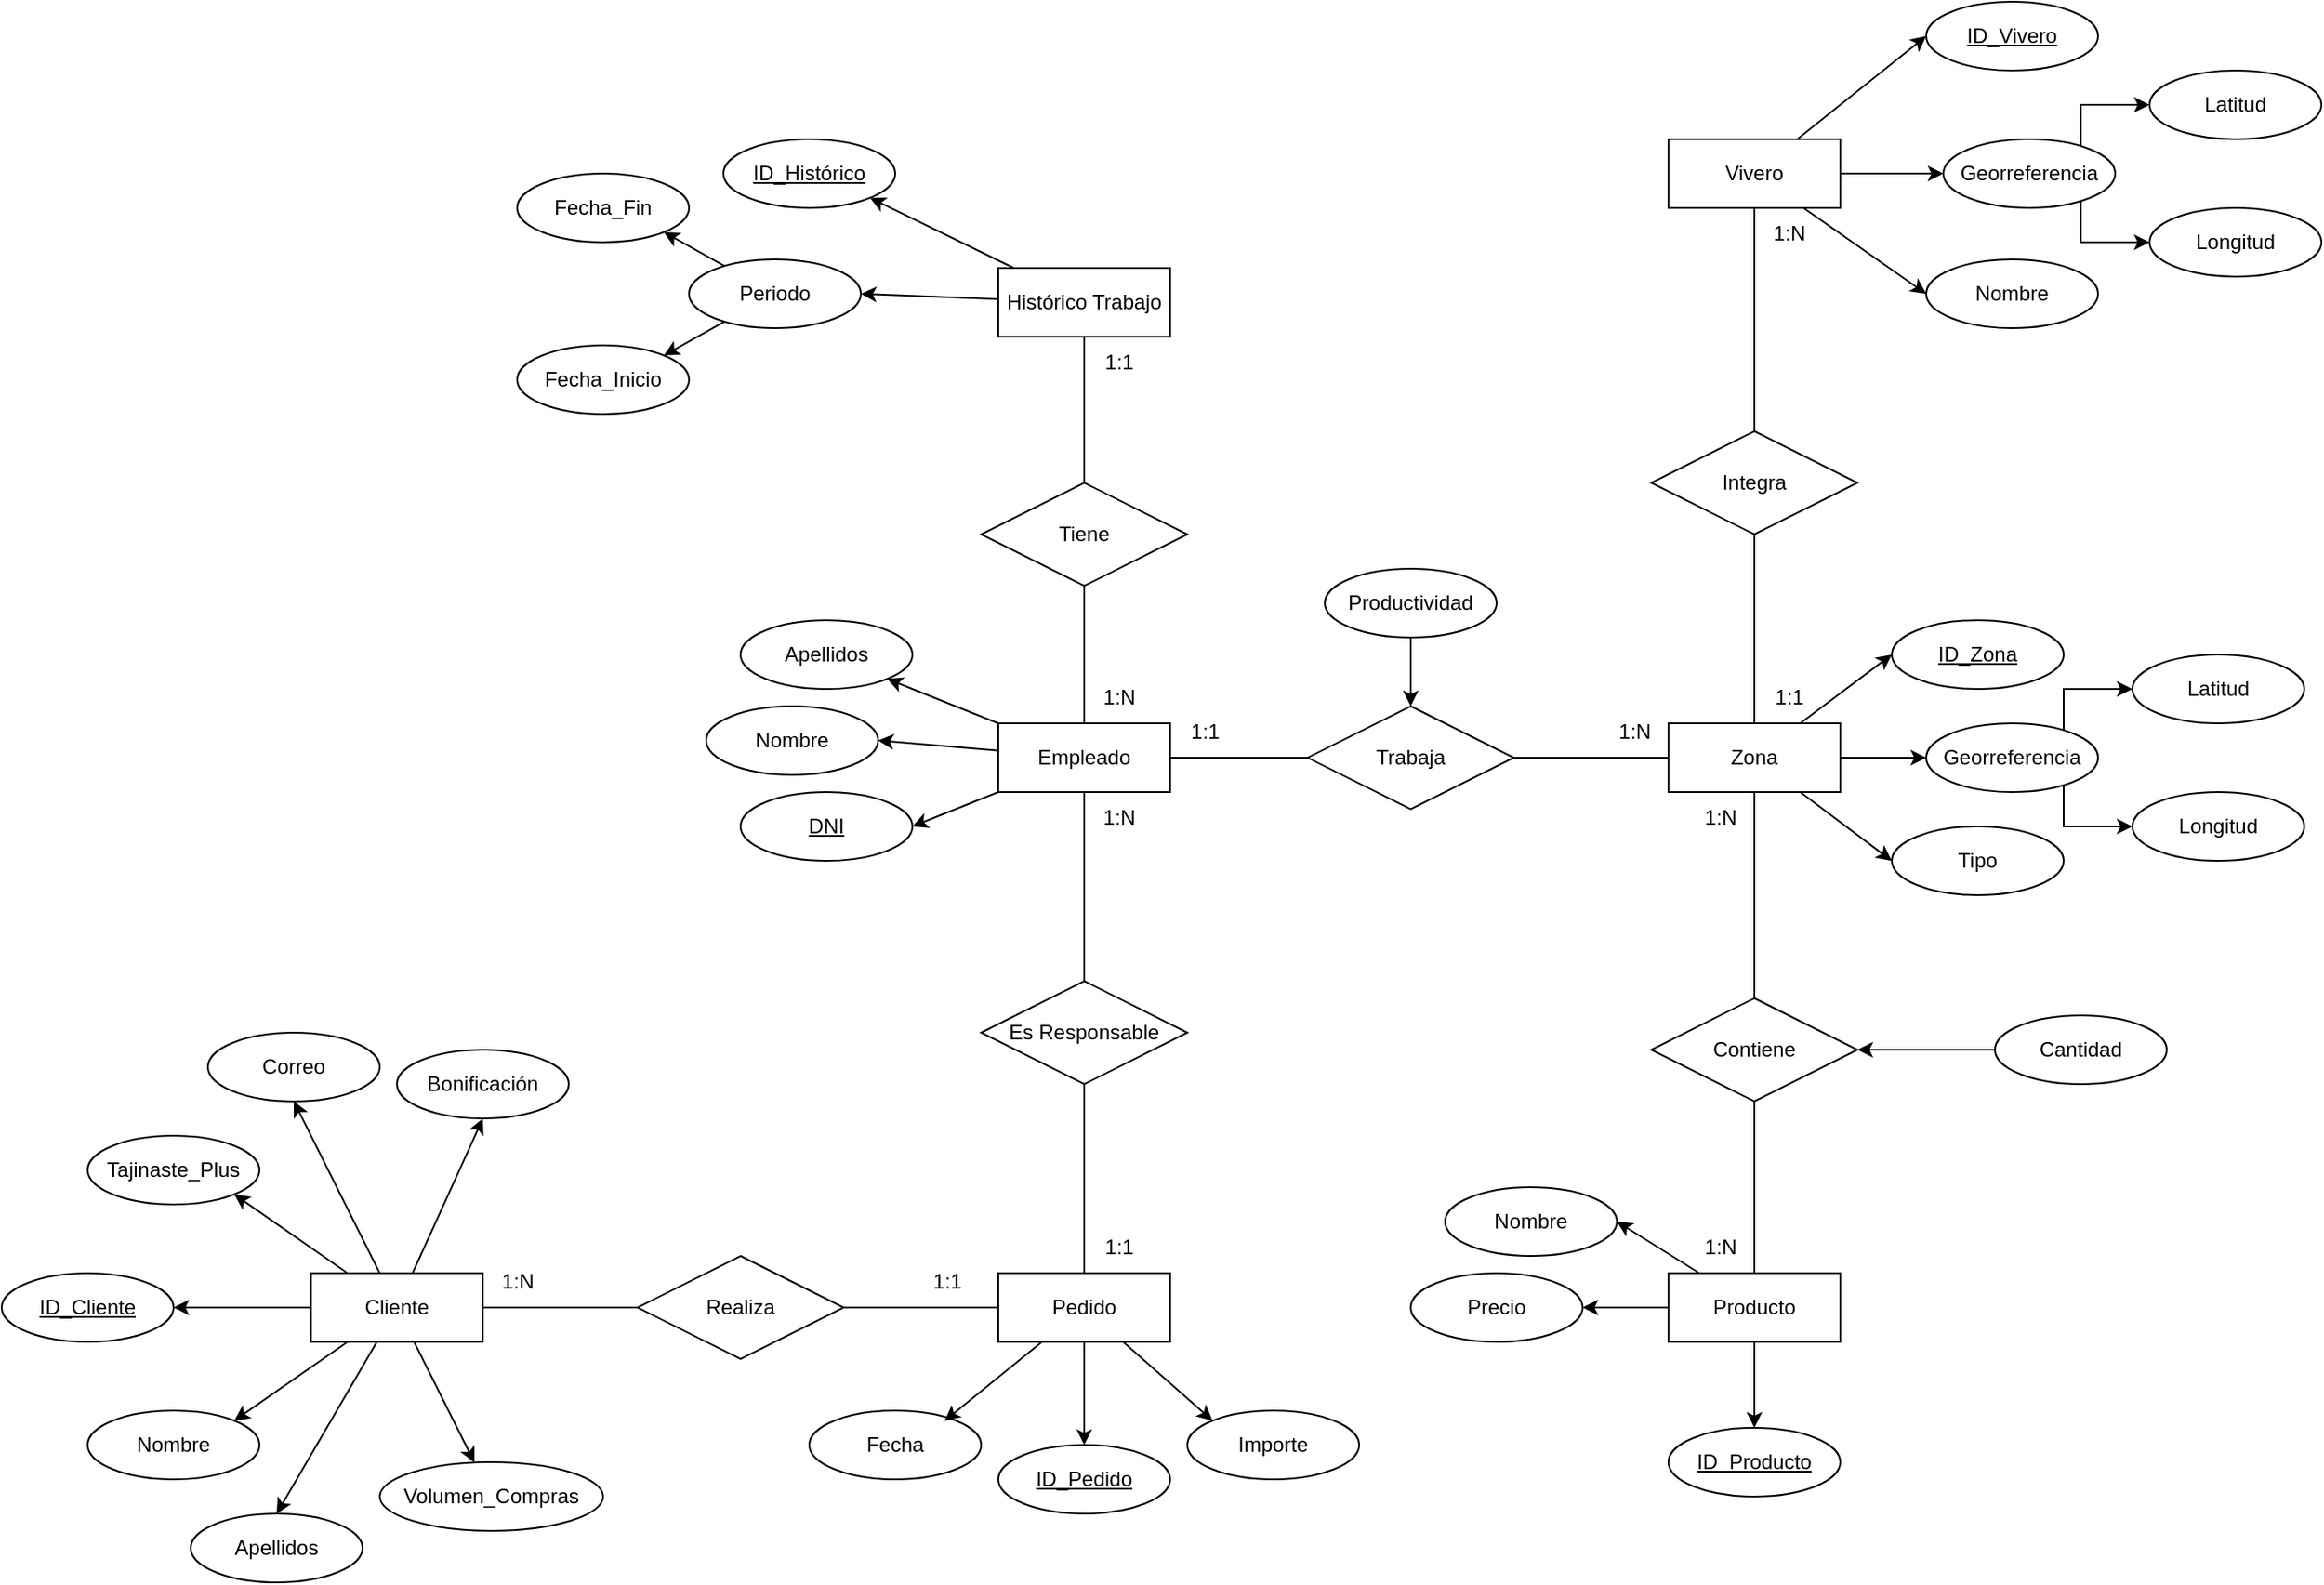 <mxfile version="21.3.2" type="device">
  <diagram id="R2lEEEUBdFMjLlhIrx00" name="Page-1">
    <mxGraphModel dx="2899" dy="2220" grid="1" gridSize="10" guides="1" tooltips="1" connect="1" arrows="1" fold="1" page="1" pageScale="1" pageWidth="850" pageHeight="1100" math="0" shadow="0" extFonts="Permanent Marker^https://fonts.googleapis.com/css?family=Permanent+Marker">
      <root>
        <mxCell id="0" />
        <mxCell id="1" parent="0" />
        <mxCell id="kAXP0Ffc1V2yjHQ4sSlX-63" style="edgeStyle=orthogonalEdgeStyle;rounded=0;orthogonalLoop=1;jettySize=auto;html=1;" parent="1" source="kAXP0Ffc1V2yjHQ4sSlX-50" target="kAXP0Ffc1V2yjHQ4sSlX-62" edge="1">
          <mxGeometry relative="1" as="geometry" />
        </mxCell>
        <mxCell id="kAXP0Ffc1V2yjHQ4sSlX-76" style="edgeStyle=none;rounded=0;orthogonalLoop=1;jettySize=auto;html=1;entryX=0;entryY=0.5;entryDx=0;entryDy=0;" parent="1" source="kAXP0Ffc1V2yjHQ4sSlX-50" target="kAXP0Ffc1V2yjHQ4sSlX-75" edge="1">
          <mxGeometry relative="1" as="geometry" />
        </mxCell>
        <mxCell id="kAXP0Ffc1V2yjHQ4sSlX-93" style="edgeStyle=none;rounded=0;orthogonalLoop=1;jettySize=auto;html=1;entryX=0.5;entryY=0;entryDx=0;entryDy=0;endArrow=none;endFill=0;" parent="1" source="kAXP0Ffc1V2yjHQ4sSlX-50" target="kAXP0Ffc1V2yjHQ4sSlX-82" edge="1">
          <mxGeometry relative="1" as="geometry" />
        </mxCell>
        <mxCell id="kAXP0Ffc1V2yjHQ4sSlX-98" style="edgeStyle=none;rounded=0;orthogonalLoop=1;jettySize=auto;html=1;entryX=0;entryY=0.5;entryDx=0;entryDy=0;" parent="1" source="kAXP0Ffc1V2yjHQ4sSlX-50" target="kAXP0Ffc1V2yjHQ4sSlX-97" edge="1">
          <mxGeometry relative="1" as="geometry" />
        </mxCell>
        <mxCell id="kAXP0Ffc1V2yjHQ4sSlX-50" value="Vivero" style="whiteSpace=wrap;html=1;align=center;" parent="1" vertex="1">
          <mxGeometry x="540" y="-140" width="100" height="40" as="geometry" />
        </mxCell>
        <mxCell id="kAXP0Ffc1V2yjHQ4sSlX-66" style="edgeStyle=orthogonalEdgeStyle;rounded=0;orthogonalLoop=1;jettySize=auto;html=1;entryX=0;entryY=0.5;entryDx=0;entryDy=0;" parent="1" source="kAXP0Ffc1V2yjHQ4sSlX-62" target="kAXP0Ffc1V2yjHQ4sSlX-65" edge="1">
          <mxGeometry relative="1" as="geometry">
            <Array as="points">
              <mxPoint x="780" y="-160" />
            </Array>
          </mxGeometry>
        </mxCell>
        <mxCell id="kAXP0Ffc1V2yjHQ4sSlX-67" style="edgeStyle=orthogonalEdgeStyle;rounded=0;orthogonalLoop=1;jettySize=auto;html=1;entryX=0;entryY=0.5;entryDx=0;entryDy=0;" parent="1" source="kAXP0Ffc1V2yjHQ4sSlX-62" target="kAXP0Ffc1V2yjHQ4sSlX-64" edge="1">
          <mxGeometry relative="1" as="geometry">
            <Array as="points">
              <mxPoint x="780" y="-80" />
            </Array>
          </mxGeometry>
        </mxCell>
        <mxCell id="kAXP0Ffc1V2yjHQ4sSlX-62" value="Georreferencia" style="ellipse;whiteSpace=wrap;html=1;align=center;" parent="1" vertex="1">
          <mxGeometry x="700" y="-140" width="100" height="40" as="geometry" />
        </mxCell>
        <mxCell id="kAXP0Ffc1V2yjHQ4sSlX-64" value="Longitud" style="ellipse;whiteSpace=wrap;html=1;align=center;" parent="1" vertex="1">
          <mxGeometry x="820" y="-100" width="100" height="40" as="geometry" />
        </mxCell>
        <mxCell id="kAXP0Ffc1V2yjHQ4sSlX-65" value="Latitud" style="ellipse;whiteSpace=wrap;html=1;align=center;" parent="1" vertex="1">
          <mxGeometry x="820" y="-180" width="100" height="40" as="geometry" />
        </mxCell>
        <mxCell id="kAXP0Ffc1V2yjHQ4sSlX-75" value="ID_Vivero" style="ellipse;whiteSpace=wrap;html=1;align=center;fontStyle=4;" parent="1" vertex="1">
          <mxGeometry x="690" y="-220" width="100" height="40" as="geometry" />
        </mxCell>
        <mxCell id="kAXP0Ffc1V2yjHQ4sSlX-159" style="edgeStyle=none;rounded=0;orthogonalLoop=1;jettySize=auto;html=1;entryX=1;entryY=0.5;entryDx=0;entryDy=0;" parent="1" source="kAXP0Ffc1V2yjHQ4sSlX-78" target="kAXP0Ffc1V2yjHQ4sSlX-158" edge="1">
          <mxGeometry relative="1" as="geometry" />
        </mxCell>
        <mxCell id="kAXP0Ffc1V2yjHQ4sSlX-160" style="edgeStyle=none;rounded=0;orthogonalLoop=1;jettySize=auto;html=1;entryX=1;entryY=0.5;entryDx=0;entryDy=0;" parent="1" source="kAXP0Ffc1V2yjHQ4sSlX-78" target="kAXP0Ffc1V2yjHQ4sSlX-157" edge="1">
          <mxGeometry relative="1" as="geometry" />
        </mxCell>
        <mxCell id="kAXP0Ffc1V2yjHQ4sSlX-169" style="edgeStyle=none;rounded=0;orthogonalLoop=1;jettySize=auto;html=1;entryX=0.5;entryY=0;entryDx=0;entryDy=0;exitX=0.5;exitY=0;exitDx=0;exitDy=0;" parent="1" source="kAXP0Ffc1V2yjHQ4sSlX-78" target="kAXP0Ffc1V2yjHQ4sSlX-79" edge="1">
          <mxGeometry relative="1" as="geometry" />
        </mxCell>
        <mxCell id="kAXP0Ffc1V2yjHQ4sSlX-170" style="edgeStyle=none;rounded=0;orthogonalLoop=1;jettySize=auto;html=1;entryX=0.5;entryY=1;entryDx=0;entryDy=0;endArrow=none;endFill=0;" parent="1" source="kAXP0Ffc1V2yjHQ4sSlX-78" target="kAXP0Ffc1V2yjHQ4sSlX-101" edge="1">
          <mxGeometry relative="1" as="geometry" />
        </mxCell>
        <mxCell id="kAXP0Ffc1V2yjHQ4sSlX-78" value="Producto" style="whiteSpace=wrap;html=1;align=center;" parent="1" vertex="1">
          <mxGeometry x="540" y="520" width="100" height="40" as="geometry" />
        </mxCell>
        <mxCell id="kAXP0Ffc1V2yjHQ4sSlX-79" value="ID_Producto" style="ellipse;whiteSpace=wrap;html=1;align=center;fontStyle=4;" parent="1" vertex="1">
          <mxGeometry x="540" y="610" width="100" height="40" as="geometry" />
        </mxCell>
        <mxCell id="kAXP0Ffc1V2yjHQ4sSlX-89" style="edgeStyle=none;rounded=0;orthogonalLoop=1;jettySize=auto;html=1;entryX=0;entryY=0.5;entryDx=0;entryDy=0;" parent="1" source="kAXP0Ffc1V2yjHQ4sSlX-81" target="kAXP0Ffc1V2yjHQ4sSlX-85" edge="1">
          <mxGeometry relative="1" as="geometry" />
        </mxCell>
        <mxCell id="kAXP0Ffc1V2yjHQ4sSlX-91" style="edgeStyle=none;rounded=0;orthogonalLoop=1;jettySize=auto;html=1;entryX=0;entryY=0.5;entryDx=0;entryDy=0;" parent="1" source="kAXP0Ffc1V2yjHQ4sSlX-81" target="kAXP0Ffc1V2yjHQ4sSlX-88" edge="1">
          <mxGeometry relative="1" as="geometry" />
        </mxCell>
        <mxCell id="kAXP0Ffc1V2yjHQ4sSlX-92" style="edgeStyle=none;rounded=0;orthogonalLoop=1;jettySize=auto;html=1;entryX=0;entryY=0.5;entryDx=0;entryDy=0;" parent="1" source="kAXP0Ffc1V2yjHQ4sSlX-81" target="kAXP0Ffc1V2yjHQ4sSlX-90" edge="1">
          <mxGeometry relative="1" as="geometry" />
        </mxCell>
        <mxCell id="kAXP0Ffc1V2yjHQ4sSlX-94" style="edgeStyle=none;rounded=0;orthogonalLoop=1;jettySize=auto;html=1;entryX=0.5;entryY=1;entryDx=0;entryDy=0;endArrow=none;endFill=0;" parent="1" source="kAXP0Ffc1V2yjHQ4sSlX-81" target="kAXP0Ffc1V2yjHQ4sSlX-82" edge="1">
          <mxGeometry relative="1" as="geometry" />
        </mxCell>
        <mxCell id="kAXP0Ffc1V2yjHQ4sSlX-167" style="edgeStyle=none;rounded=0;orthogonalLoop=1;jettySize=auto;html=1;entryX=1;entryY=0.5;entryDx=0;entryDy=0;endArrow=none;endFill=0;" parent="1" source="kAXP0Ffc1V2yjHQ4sSlX-81" target="kAXP0Ffc1V2yjHQ4sSlX-161" edge="1">
          <mxGeometry relative="1" as="geometry" />
        </mxCell>
        <mxCell id="kAXP0Ffc1V2yjHQ4sSlX-81" value="Zona" style="whiteSpace=wrap;html=1;align=center;" parent="1" vertex="1">
          <mxGeometry x="540" y="200" width="100" height="40" as="geometry" />
        </mxCell>
        <mxCell id="kAXP0Ffc1V2yjHQ4sSlX-82" value="Integra" style="shape=rhombus;perimeter=rhombusPerimeter;whiteSpace=wrap;html=1;align=center;" parent="1" vertex="1">
          <mxGeometry x="530" y="30" width="120" height="60" as="geometry" />
        </mxCell>
        <mxCell id="kAXP0Ffc1V2yjHQ4sSlX-83" style="edgeStyle=orthogonalEdgeStyle;rounded=0;orthogonalLoop=1;jettySize=auto;html=1;entryX=0;entryY=0.5;entryDx=0;entryDy=0;" parent="1" source="kAXP0Ffc1V2yjHQ4sSlX-85" target="kAXP0Ffc1V2yjHQ4sSlX-87" edge="1">
          <mxGeometry relative="1" as="geometry">
            <Array as="points">
              <mxPoint x="770" y="180" />
            </Array>
          </mxGeometry>
        </mxCell>
        <mxCell id="kAXP0Ffc1V2yjHQ4sSlX-84" style="edgeStyle=orthogonalEdgeStyle;rounded=0;orthogonalLoop=1;jettySize=auto;html=1;entryX=0;entryY=0.5;entryDx=0;entryDy=0;" parent="1" source="kAXP0Ffc1V2yjHQ4sSlX-85" target="kAXP0Ffc1V2yjHQ4sSlX-86" edge="1">
          <mxGeometry relative="1" as="geometry">
            <Array as="points">
              <mxPoint x="770" y="260" />
            </Array>
          </mxGeometry>
        </mxCell>
        <mxCell id="kAXP0Ffc1V2yjHQ4sSlX-85" value="Georreferencia" style="ellipse;whiteSpace=wrap;html=1;align=center;" parent="1" vertex="1">
          <mxGeometry x="690" y="200" width="100" height="40" as="geometry" />
        </mxCell>
        <mxCell id="kAXP0Ffc1V2yjHQ4sSlX-86" value="Longitud" style="ellipse;whiteSpace=wrap;html=1;align=center;" parent="1" vertex="1">
          <mxGeometry x="810" y="240" width="100" height="40" as="geometry" />
        </mxCell>
        <mxCell id="kAXP0Ffc1V2yjHQ4sSlX-87" value="Latitud" style="ellipse;whiteSpace=wrap;html=1;align=center;" parent="1" vertex="1">
          <mxGeometry x="810" y="160" width="100" height="40" as="geometry" />
        </mxCell>
        <mxCell id="kAXP0Ffc1V2yjHQ4sSlX-88" value="ID_Zona" style="ellipse;whiteSpace=wrap;html=1;align=center;fontStyle=4;" parent="1" vertex="1">
          <mxGeometry x="670" y="140" width="100" height="40" as="geometry" />
        </mxCell>
        <mxCell id="kAXP0Ffc1V2yjHQ4sSlX-90" value="Tipo" style="ellipse;whiteSpace=wrap;html=1;align=center;" parent="1" vertex="1">
          <mxGeometry x="670" y="260" width="100" height="40" as="geometry" />
        </mxCell>
        <mxCell id="kAXP0Ffc1V2yjHQ4sSlX-97" value="Nombre" style="ellipse;whiteSpace=wrap;html=1;align=center;" parent="1" vertex="1">
          <mxGeometry x="690" y="-70" width="100" height="40" as="geometry" />
        </mxCell>
        <mxCell id="kAXP0Ffc1V2yjHQ4sSlX-99" value="1:N" style="text;html=1;align=center;verticalAlign=middle;resizable=0;points=[];autosize=1;strokeColor=none;fillColor=none;" parent="1" vertex="1">
          <mxGeometry x="590" y="-100" width="40" height="30" as="geometry" />
        </mxCell>
        <mxCell id="kAXP0Ffc1V2yjHQ4sSlX-100" value="1:1" style="text;html=1;align=center;verticalAlign=middle;resizable=0;points=[];autosize=1;strokeColor=none;fillColor=none;" parent="1" vertex="1">
          <mxGeometry x="590" y="170" width="40" height="30" as="geometry" />
        </mxCell>
        <mxCell id="kAXP0Ffc1V2yjHQ4sSlX-171" style="edgeStyle=none;rounded=0;orthogonalLoop=1;jettySize=auto;html=1;entryX=0.5;entryY=1;entryDx=0;entryDy=0;endArrow=none;endFill=0;" parent="1" source="kAXP0Ffc1V2yjHQ4sSlX-101" target="kAXP0Ffc1V2yjHQ4sSlX-81" edge="1">
          <mxGeometry relative="1" as="geometry" />
        </mxCell>
        <mxCell id="kAXP0Ffc1V2yjHQ4sSlX-101" value="Contiene" style="shape=rhombus;perimeter=rhombusPerimeter;whiteSpace=wrap;html=1;align=center;" parent="1" vertex="1">
          <mxGeometry x="530" y="360" width="120" height="60" as="geometry" />
        </mxCell>
        <mxCell id="kAXP0Ffc1V2yjHQ4sSlX-175" style="edgeStyle=none;rounded=0;orthogonalLoop=1;jettySize=auto;html=1;entryX=1;entryY=0.5;entryDx=0;entryDy=0;" parent="1" source="kAXP0Ffc1V2yjHQ4sSlX-105" target="kAXP0Ffc1V2yjHQ4sSlX-101" edge="1">
          <mxGeometry relative="1" as="geometry" />
        </mxCell>
        <mxCell id="kAXP0Ffc1V2yjHQ4sSlX-105" value="Cantidad" style="ellipse;whiteSpace=wrap;html=1;align=center;" parent="1" vertex="1">
          <mxGeometry x="730" y="370" width="100" height="40" as="geometry" />
        </mxCell>
        <mxCell id="kAXP0Ffc1V2yjHQ4sSlX-108" value="1:N" style="text;html=1;align=center;verticalAlign=middle;resizable=0;points=[];autosize=1;strokeColor=none;fillColor=none;" parent="1" vertex="1">
          <mxGeometry x="550" y="490" width="40" height="30" as="geometry" />
        </mxCell>
        <mxCell id="kAXP0Ffc1V2yjHQ4sSlX-114" style="edgeStyle=none;rounded=0;orthogonalLoop=1;jettySize=auto;html=1;entryX=1;entryY=0.5;entryDx=0;entryDy=0;" parent="1" source="kAXP0Ffc1V2yjHQ4sSlX-111" target="kAXP0Ffc1V2yjHQ4sSlX-112" edge="1">
          <mxGeometry relative="1" as="geometry" />
        </mxCell>
        <mxCell id="kAXP0Ffc1V2yjHQ4sSlX-121" style="edgeStyle=none;rounded=0;orthogonalLoop=1;jettySize=auto;html=1;entryX=1;entryY=0.5;entryDx=0;entryDy=0;" parent="1" source="kAXP0Ffc1V2yjHQ4sSlX-111" target="kAXP0Ffc1V2yjHQ4sSlX-117" edge="1">
          <mxGeometry relative="1" as="geometry" />
        </mxCell>
        <mxCell id="kAXP0Ffc1V2yjHQ4sSlX-122" style="edgeStyle=none;rounded=0;orthogonalLoop=1;jettySize=auto;html=1;entryX=1;entryY=1;entryDx=0;entryDy=0;" parent="1" source="kAXP0Ffc1V2yjHQ4sSlX-111" target="kAXP0Ffc1V2yjHQ4sSlX-118" edge="1">
          <mxGeometry relative="1" as="geometry" />
        </mxCell>
        <mxCell id="kAXP0Ffc1V2yjHQ4sSlX-149" style="edgeStyle=none;rounded=0;orthogonalLoop=1;jettySize=auto;html=1;entryX=0.5;entryY=1;entryDx=0;entryDy=0;endArrow=none;endFill=0;" parent="1" source="kAXP0Ffc1V2yjHQ4sSlX-111" edge="1">
          <mxGeometry relative="1" as="geometry">
            <mxPoint x="200" y="120" as="targetPoint" />
          </mxGeometry>
        </mxCell>
        <mxCell id="kAXP0Ffc1V2yjHQ4sSlX-164" style="edgeStyle=none;rounded=0;orthogonalLoop=1;jettySize=auto;html=1;entryX=0;entryY=0.5;entryDx=0;entryDy=0;endArrow=none;endFill=0;" parent="1" source="kAXP0Ffc1V2yjHQ4sSlX-111" target="kAXP0Ffc1V2yjHQ4sSlX-161" edge="1">
          <mxGeometry relative="1" as="geometry" />
        </mxCell>
        <mxCell id="kAXP0Ffc1V2yjHQ4sSlX-205" style="edgeStyle=none;rounded=0;orthogonalLoop=1;jettySize=auto;html=1;entryX=0.5;entryY=0;entryDx=0;entryDy=0;endArrow=none;endFill=0;" parent="1" source="kAXP0Ffc1V2yjHQ4sSlX-111" target="kAXP0Ffc1V2yjHQ4sSlX-204" edge="1">
          <mxGeometry relative="1" as="geometry" />
        </mxCell>
        <mxCell id="kAXP0Ffc1V2yjHQ4sSlX-111" value="Empleado" style="whiteSpace=wrap;html=1;align=center;" parent="1" vertex="1">
          <mxGeometry x="150" y="200" width="100" height="40" as="geometry" />
        </mxCell>
        <mxCell id="kAXP0Ffc1V2yjHQ4sSlX-112" value="DNI" style="ellipse;whiteSpace=wrap;html=1;align=center;fontStyle=4;" parent="1" vertex="1">
          <mxGeometry y="240" width="100" height="40" as="geometry" />
        </mxCell>
        <mxCell id="kAXP0Ffc1V2yjHQ4sSlX-117" value="Nombre" style="ellipse;whiteSpace=wrap;html=1;align=center;" parent="1" vertex="1">
          <mxGeometry x="-20" y="190" width="100" height="40" as="geometry" />
        </mxCell>
        <mxCell id="kAXP0Ffc1V2yjHQ4sSlX-118" value="Apellidos" style="ellipse;whiteSpace=wrap;html=1;align=center;" parent="1" vertex="1">
          <mxGeometry y="140" width="100" height="40" as="geometry" />
        </mxCell>
        <mxCell id="kAXP0Ffc1V2yjHQ4sSlX-136" style="edgeStyle=none;rounded=0;orthogonalLoop=1;jettySize=auto;html=1;entryX=1;entryY=0.5;entryDx=0;entryDy=0;" parent="1" source="kAXP0Ffc1V2yjHQ4sSlX-123" target="kAXP0Ffc1V2yjHQ4sSlX-129" edge="1">
          <mxGeometry relative="1" as="geometry" />
        </mxCell>
        <mxCell id="kAXP0Ffc1V2yjHQ4sSlX-137" style="edgeStyle=none;rounded=0;orthogonalLoop=1;jettySize=auto;html=1;entryX=1;entryY=1;entryDx=0;entryDy=0;" parent="1" source="kAXP0Ffc1V2yjHQ4sSlX-123" target="kAXP0Ffc1V2yjHQ4sSlX-124" edge="1">
          <mxGeometry relative="1" as="geometry" />
        </mxCell>
        <mxCell id="kAXP0Ffc1V2yjHQ4sSlX-123" value="Histórico Trabajo" style="whiteSpace=wrap;html=1;align=center;" parent="1" vertex="1">
          <mxGeometry x="150" y="-65" width="100" height="40" as="geometry" />
        </mxCell>
        <mxCell id="kAXP0Ffc1V2yjHQ4sSlX-124" value="ID_Histórico" style="ellipse;whiteSpace=wrap;html=1;align=center;fontStyle=4;" parent="1" vertex="1">
          <mxGeometry x="-10" y="-140" width="100" height="40" as="geometry" />
        </mxCell>
        <mxCell id="kAXP0Ffc1V2yjHQ4sSlX-134" style="edgeStyle=none;rounded=0;orthogonalLoop=1;jettySize=auto;html=1;entryX=1;entryY=1;entryDx=0;entryDy=0;" parent="1" source="kAXP0Ffc1V2yjHQ4sSlX-129" target="kAXP0Ffc1V2yjHQ4sSlX-130" edge="1">
          <mxGeometry relative="1" as="geometry" />
        </mxCell>
        <mxCell id="kAXP0Ffc1V2yjHQ4sSlX-135" style="edgeStyle=none;rounded=0;orthogonalLoop=1;jettySize=auto;html=1;entryX=1;entryY=0;entryDx=0;entryDy=0;" parent="1" source="kAXP0Ffc1V2yjHQ4sSlX-129" target="kAXP0Ffc1V2yjHQ4sSlX-131" edge="1">
          <mxGeometry relative="1" as="geometry" />
        </mxCell>
        <mxCell id="kAXP0Ffc1V2yjHQ4sSlX-129" value="Periodo" style="ellipse;whiteSpace=wrap;html=1;align=center;" parent="1" vertex="1">
          <mxGeometry x="-30" y="-70" width="100" height="40" as="geometry" />
        </mxCell>
        <mxCell id="kAXP0Ffc1V2yjHQ4sSlX-130" value="Fecha_Fin" style="ellipse;whiteSpace=wrap;html=1;align=center;" parent="1" vertex="1">
          <mxGeometry x="-130" y="-120" width="100" height="40" as="geometry" />
        </mxCell>
        <mxCell id="kAXP0Ffc1V2yjHQ4sSlX-131" value="Fecha_Inicio" style="ellipse;whiteSpace=wrap;html=1;align=center;" parent="1" vertex="1">
          <mxGeometry x="-130" y="-20" width="100" height="40" as="geometry" />
        </mxCell>
        <mxCell id="kAXP0Ffc1V2yjHQ4sSlX-144" style="edgeStyle=none;rounded=0;orthogonalLoop=1;jettySize=auto;html=1;entryX=0.5;entryY=1;entryDx=0;entryDy=0;exitX=0.5;exitY=0;exitDx=0;exitDy=0;endArrow=none;endFill=0;" parent="1" source="kAXP0Ffc1V2yjHQ4sSlX-142" target="kAXP0Ffc1V2yjHQ4sSlX-123" edge="1">
          <mxGeometry relative="1" as="geometry" />
        </mxCell>
        <mxCell id="kAXP0Ffc1V2yjHQ4sSlX-142" value="Tiene" style="shape=rhombus;perimeter=rhombusPerimeter;whiteSpace=wrap;html=1;align=center;" parent="1" vertex="1">
          <mxGeometry x="140" y="60" width="120" height="60" as="geometry" />
        </mxCell>
        <mxCell id="kAXP0Ffc1V2yjHQ4sSlX-146" value="1:N" style="text;html=1;align=center;verticalAlign=middle;resizable=0;points=[];autosize=1;strokeColor=none;fillColor=none;" parent="1" vertex="1">
          <mxGeometry x="200" y="170" width="40" height="30" as="geometry" />
        </mxCell>
        <mxCell id="kAXP0Ffc1V2yjHQ4sSlX-147" value="1:1" style="text;html=1;align=center;verticalAlign=middle;resizable=0;points=[];autosize=1;strokeColor=none;fillColor=none;" parent="1" vertex="1">
          <mxGeometry x="200" y="-25" width="40" height="30" as="geometry" />
        </mxCell>
        <mxCell id="kAXP0Ffc1V2yjHQ4sSlX-157" value="Precio" style="ellipse;whiteSpace=wrap;html=1;align=center;" parent="1" vertex="1">
          <mxGeometry x="390" y="520" width="100" height="40" as="geometry" />
        </mxCell>
        <mxCell id="kAXP0Ffc1V2yjHQ4sSlX-158" value="Nombre" style="ellipse;whiteSpace=wrap;html=1;align=center;" parent="1" vertex="1">
          <mxGeometry x="410" y="470" width="100" height="40" as="geometry" />
        </mxCell>
        <mxCell id="kAXP0Ffc1V2yjHQ4sSlX-161" value="Trabaja" style="shape=rhombus;perimeter=rhombusPerimeter;whiteSpace=wrap;html=1;align=center;" parent="1" vertex="1">
          <mxGeometry x="330" y="190" width="120" height="60" as="geometry" />
        </mxCell>
        <mxCell id="kAXP0Ffc1V2yjHQ4sSlX-163" style="edgeStyle=none;rounded=0;orthogonalLoop=1;jettySize=auto;html=1;entryX=0.5;entryY=0;entryDx=0;entryDy=0;" parent="1" source="kAXP0Ffc1V2yjHQ4sSlX-162" target="kAXP0Ffc1V2yjHQ4sSlX-161" edge="1">
          <mxGeometry relative="1" as="geometry" />
        </mxCell>
        <mxCell id="kAXP0Ffc1V2yjHQ4sSlX-162" value="Productividad" style="ellipse;whiteSpace=wrap;html=1;align=center;" parent="1" vertex="1">
          <mxGeometry x="340" y="110" width="100" height="40" as="geometry" />
        </mxCell>
        <mxCell id="kAXP0Ffc1V2yjHQ4sSlX-172" value="1:N" style="text;html=1;align=center;verticalAlign=middle;resizable=0;points=[];autosize=1;strokeColor=none;fillColor=none;" parent="1" vertex="1">
          <mxGeometry x="550" y="240" width="40" height="30" as="geometry" />
        </mxCell>
        <mxCell id="kAXP0Ffc1V2yjHQ4sSlX-173" value="1:1" style="text;html=1;align=center;verticalAlign=middle;resizable=0;points=[];autosize=1;strokeColor=none;fillColor=none;" parent="1" vertex="1">
          <mxGeometry x="250" y="190" width="40" height="30" as="geometry" />
        </mxCell>
        <mxCell id="kAXP0Ffc1V2yjHQ4sSlX-174" value="1:N" style="text;html=1;align=center;verticalAlign=middle;resizable=0;points=[];autosize=1;strokeColor=none;fillColor=none;" parent="1" vertex="1">
          <mxGeometry x="500" y="190" width="40" height="30" as="geometry" />
        </mxCell>
        <mxCell id="kAXP0Ffc1V2yjHQ4sSlX-187" style="edgeStyle=none;rounded=0;orthogonalLoop=1;jettySize=auto;html=1;entryX=1;entryY=0.5;entryDx=0;entryDy=0;" parent="1" source="kAXP0Ffc1V2yjHQ4sSlX-177" target="kAXP0Ffc1V2yjHQ4sSlX-178" edge="1">
          <mxGeometry relative="1" as="geometry" />
        </mxCell>
        <mxCell id="kAXP0Ffc1V2yjHQ4sSlX-188" style="edgeStyle=none;rounded=0;orthogonalLoop=1;jettySize=auto;html=1;entryX=1;entryY=1;entryDx=0;entryDy=0;" parent="1" source="kAXP0Ffc1V2yjHQ4sSlX-177" target="kAXP0Ffc1V2yjHQ4sSlX-185" edge="1">
          <mxGeometry relative="1" as="geometry" />
        </mxCell>
        <mxCell id="kAXP0Ffc1V2yjHQ4sSlX-189" style="edgeStyle=none;rounded=0;orthogonalLoop=1;jettySize=auto;html=1;entryX=0.5;entryY=1;entryDx=0;entryDy=0;" parent="1" source="kAXP0Ffc1V2yjHQ4sSlX-177" target="kAXP0Ffc1V2yjHQ4sSlX-186" edge="1">
          <mxGeometry relative="1" as="geometry" />
        </mxCell>
        <mxCell id="kAXP0Ffc1V2yjHQ4sSlX-190" style="edgeStyle=none;rounded=0;orthogonalLoop=1;jettySize=auto;html=1;entryX=0.5;entryY=0;entryDx=0;entryDy=0;" parent="1" source="kAXP0Ffc1V2yjHQ4sSlX-177" target="kAXP0Ffc1V2yjHQ4sSlX-181" edge="1">
          <mxGeometry relative="1" as="geometry" />
        </mxCell>
        <mxCell id="kAXP0Ffc1V2yjHQ4sSlX-191" style="edgeStyle=none;rounded=0;orthogonalLoop=1;jettySize=auto;html=1;entryX=1;entryY=0;entryDx=0;entryDy=0;" parent="1" source="kAXP0Ffc1V2yjHQ4sSlX-177" target="kAXP0Ffc1V2yjHQ4sSlX-180" edge="1">
          <mxGeometry relative="1" as="geometry" />
        </mxCell>
        <mxCell id="kAXP0Ffc1V2yjHQ4sSlX-200" style="edgeStyle=none;rounded=0;orthogonalLoop=1;jettySize=auto;html=1;entryX=0;entryY=0.5;entryDx=0;entryDy=0;endArrow=none;endFill=0;" parent="1" source="kAXP0Ffc1V2yjHQ4sSlX-177" target="kAXP0Ffc1V2yjHQ4sSlX-199" edge="1">
          <mxGeometry relative="1" as="geometry" />
        </mxCell>
        <mxCell id="9GV9uHCFUWTC0yfNdLWl-2" style="rounded=0;orthogonalLoop=1;jettySize=auto;html=1;entryX=0.5;entryY=1;entryDx=0;entryDy=0;" edge="1" parent="1" source="kAXP0Ffc1V2yjHQ4sSlX-177" target="9GV9uHCFUWTC0yfNdLWl-1">
          <mxGeometry relative="1" as="geometry" />
        </mxCell>
        <mxCell id="9GV9uHCFUWTC0yfNdLWl-4" style="rounded=0;orthogonalLoop=1;jettySize=auto;html=1;" edge="1" parent="1" source="kAXP0Ffc1V2yjHQ4sSlX-177" target="9GV9uHCFUWTC0yfNdLWl-3">
          <mxGeometry relative="1" as="geometry" />
        </mxCell>
        <mxCell id="kAXP0Ffc1V2yjHQ4sSlX-177" value="Cliente" style="whiteSpace=wrap;html=1;align=center;" parent="1" vertex="1">
          <mxGeometry x="-250" y="520" width="100" height="40" as="geometry" />
        </mxCell>
        <mxCell id="kAXP0Ffc1V2yjHQ4sSlX-178" value="&lt;u&gt;ID_Cliente&lt;/u&gt;" style="ellipse;whiteSpace=wrap;html=1;align=center;" parent="1" vertex="1">
          <mxGeometry x="-430" y="520" width="100" height="40" as="geometry" />
        </mxCell>
        <mxCell id="kAXP0Ffc1V2yjHQ4sSlX-180" value="Nombre" style="ellipse;whiteSpace=wrap;html=1;align=center;" parent="1" vertex="1">
          <mxGeometry x="-380" y="600" width="100" height="40" as="geometry" />
        </mxCell>
        <mxCell id="kAXP0Ffc1V2yjHQ4sSlX-181" value="Apellidos" style="ellipse;whiteSpace=wrap;html=1;align=center;" parent="1" vertex="1">
          <mxGeometry x="-320" y="660" width="100" height="40" as="geometry" />
        </mxCell>
        <mxCell id="kAXP0Ffc1V2yjHQ4sSlX-185" value="Tajinaste_Plus" style="ellipse;whiteSpace=wrap;html=1;align=center;" parent="1" vertex="1">
          <mxGeometry x="-380" y="440" width="100" height="40" as="geometry" />
        </mxCell>
        <mxCell id="kAXP0Ffc1V2yjHQ4sSlX-186" value="Correo" style="ellipse;whiteSpace=wrap;html=1;align=center;" parent="1" vertex="1">
          <mxGeometry x="-310" y="380" width="100" height="40" as="geometry" />
        </mxCell>
        <mxCell id="kAXP0Ffc1V2yjHQ4sSlX-196" style="edgeStyle=none;rounded=0;orthogonalLoop=1;jettySize=auto;html=1;entryX=0.5;entryY=0;entryDx=0;entryDy=0;" parent="1" source="kAXP0Ffc1V2yjHQ4sSlX-192" target="kAXP0Ffc1V2yjHQ4sSlX-193" edge="1">
          <mxGeometry relative="1" as="geometry" />
        </mxCell>
        <mxCell id="kAXP0Ffc1V2yjHQ4sSlX-198" style="edgeStyle=none;rounded=0;orthogonalLoop=1;jettySize=auto;html=1;entryX=0;entryY=0;entryDx=0;entryDy=0;" parent="1" source="kAXP0Ffc1V2yjHQ4sSlX-192" target="kAXP0Ffc1V2yjHQ4sSlX-195" edge="1">
          <mxGeometry relative="1" as="geometry" />
        </mxCell>
        <mxCell id="kAXP0Ffc1V2yjHQ4sSlX-192" value="Pedido" style="whiteSpace=wrap;html=1;align=center;" parent="1" vertex="1">
          <mxGeometry x="150" y="520" width="100" height="40" as="geometry" />
        </mxCell>
        <mxCell id="kAXP0Ffc1V2yjHQ4sSlX-193" value="ID_Pedido" style="ellipse;whiteSpace=wrap;html=1;align=center;fontStyle=4;" parent="1" vertex="1">
          <mxGeometry x="150" y="620" width="100" height="40" as="geometry" />
        </mxCell>
        <mxCell id="kAXP0Ffc1V2yjHQ4sSlX-194" value="Fecha" style="ellipse;whiteSpace=wrap;html=1;align=center;" parent="1" vertex="1">
          <mxGeometry x="40" y="600" width="100" height="40" as="geometry" />
        </mxCell>
        <mxCell id="kAXP0Ffc1V2yjHQ4sSlX-195" value="Importe" style="ellipse;whiteSpace=wrap;html=1;align=center;" parent="1" vertex="1">
          <mxGeometry x="260" y="600" width="100" height="40" as="geometry" />
        </mxCell>
        <mxCell id="kAXP0Ffc1V2yjHQ4sSlX-197" style="edgeStyle=none;rounded=0;orthogonalLoop=1;jettySize=auto;html=1;entryX=0.787;entryY=0.15;entryDx=0;entryDy=0;entryPerimeter=0;" parent="1" source="kAXP0Ffc1V2yjHQ4sSlX-192" target="kAXP0Ffc1V2yjHQ4sSlX-194" edge="1">
          <mxGeometry relative="1" as="geometry" />
        </mxCell>
        <mxCell id="kAXP0Ffc1V2yjHQ4sSlX-201" style="edgeStyle=none;rounded=0;orthogonalLoop=1;jettySize=auto;html=1;entryX=0;entryY=0.5;entryDx=0;entryDy=0;endArrow=none;endFill=0;" parent="1" source="kAXP0Ffc1V2yjHQ4sSlX-199" target="kAXP0Ffc1V2yjHQ4sSlX-192" edge="1">
          <mxGeometry relative="1" as="geometry" />
        </mxCell>
        <mxCell id="kAXP0Ffc1V2yjHQ4sSlX-199" value="Realiza" style="shape=rhombus;perimeter=rhombusPerimeter;whiteSpace=wrap;html=1;align=center;" parent="1" vertex="1">
          <mxGeometry x="-60" y="510" width="120" height="60" as="geometry" />
        </mxCell>
        <mxCell id="kAXP0Ffc1V2yjHQ4sSlX-202" value="1:N" style="text;html=1;align=center;verticalAlign=middle;resizable=0;points=[];autosize=1;strokeColor=none;fillColor=none;" parent="1" vertex="1">
          <mxGeometry x="-150" y="510" width="40" height="30" as="geometry" />
        </mxCell>
        <mxCell id="kAXP0Ffc1V2yjHQ4sSlX-203" value="1:1" style="text;html=1;align=center;verticalAlign=middle;resizable=0;points=[];autosize=1;strokeColor=none;fillColor=none;" parent="1" vertex="1">
          <mxGeometry x="100" y="510" width="40" height="30" as="geometry" />
        </mxCell>
        <mxCell id="kAXP0Ffc1V2yjHQ4sSlX-206" style="edgeStyle=none;rounded=0;orthogonalLoop=1;jettySize=auto;html=1;entryX=0.5;entryY=0;entryDx=0;entryDy=0;endArrow=none;endFill=0;" parent="1" source="kAXP0Ffc1V2yjHQ4sSlX-204" target="kAXP0Ffc1V2yjHQ4sSlX-192" edge="1">
          <mxGeometry relative="1" as="geometry" />
        </mxCell>
        <mxCell id="kAXP0Ffc1V2yjHQ4sSlX-204" value="Es Responsable" style="shape=rhombus;perimeter=rhombusPerimeter;whiteSpace=wrap;html=1;align=center;" parent="1" vertex="1">
          <mxGeometry x="140" y="350" width="120" height="60" as="geometry" />
        </mxCell>
        <mxCell id="kAXP0Ffc1V2yjHQ4sSlX-207" value="1:N" style="text;html=1;align=center;verticalAlign=middle;resizable=0;points=[];autosize=1;strokeColor=none;fillColor=none;" parent="1" vertex="1">
          <mxGeometry x="200" y="240" width="40" height="30" as="geometry" />
        </mxCell>
        <mxCell id="kAXP0Ffc1V2yjHQ4sSlX-208" value="1:1" style="text;html=1;align=center;verticalAlign=middle;resizable=0;points=[];autosize=1;strokeColor=none;fillColor=none;" parent="1" vertex="1">
          <mxGeometry x="200" y="490" width="40" height="30" as="geometry" />
        </mxCell>
        <mxCell id="9GV9uHCFUWTC0yfNdLWl-1" value="Bonificación" style="ellipse;whiteSpace=wrap;html=1;align=center;" vertex="1" parent="1">
          <mxGeometry x="-200" y="390" width="100" height="40" as="geometry" />
        </mxCell>
        <mxCell id="9GV9uHCFUWTC0yfNdLWl-3" value="Volumen_Compras" style="ellipse;whiteSpace=wrap;html=1;align=center;" vertex="1" parent="1">
          <mxGeometry x="-210" y="630" width="130" height="40" as="geometry" />
        </mxCell>
      </root>
    </mxGraphModel>
  </diagram>
</mxfile>
